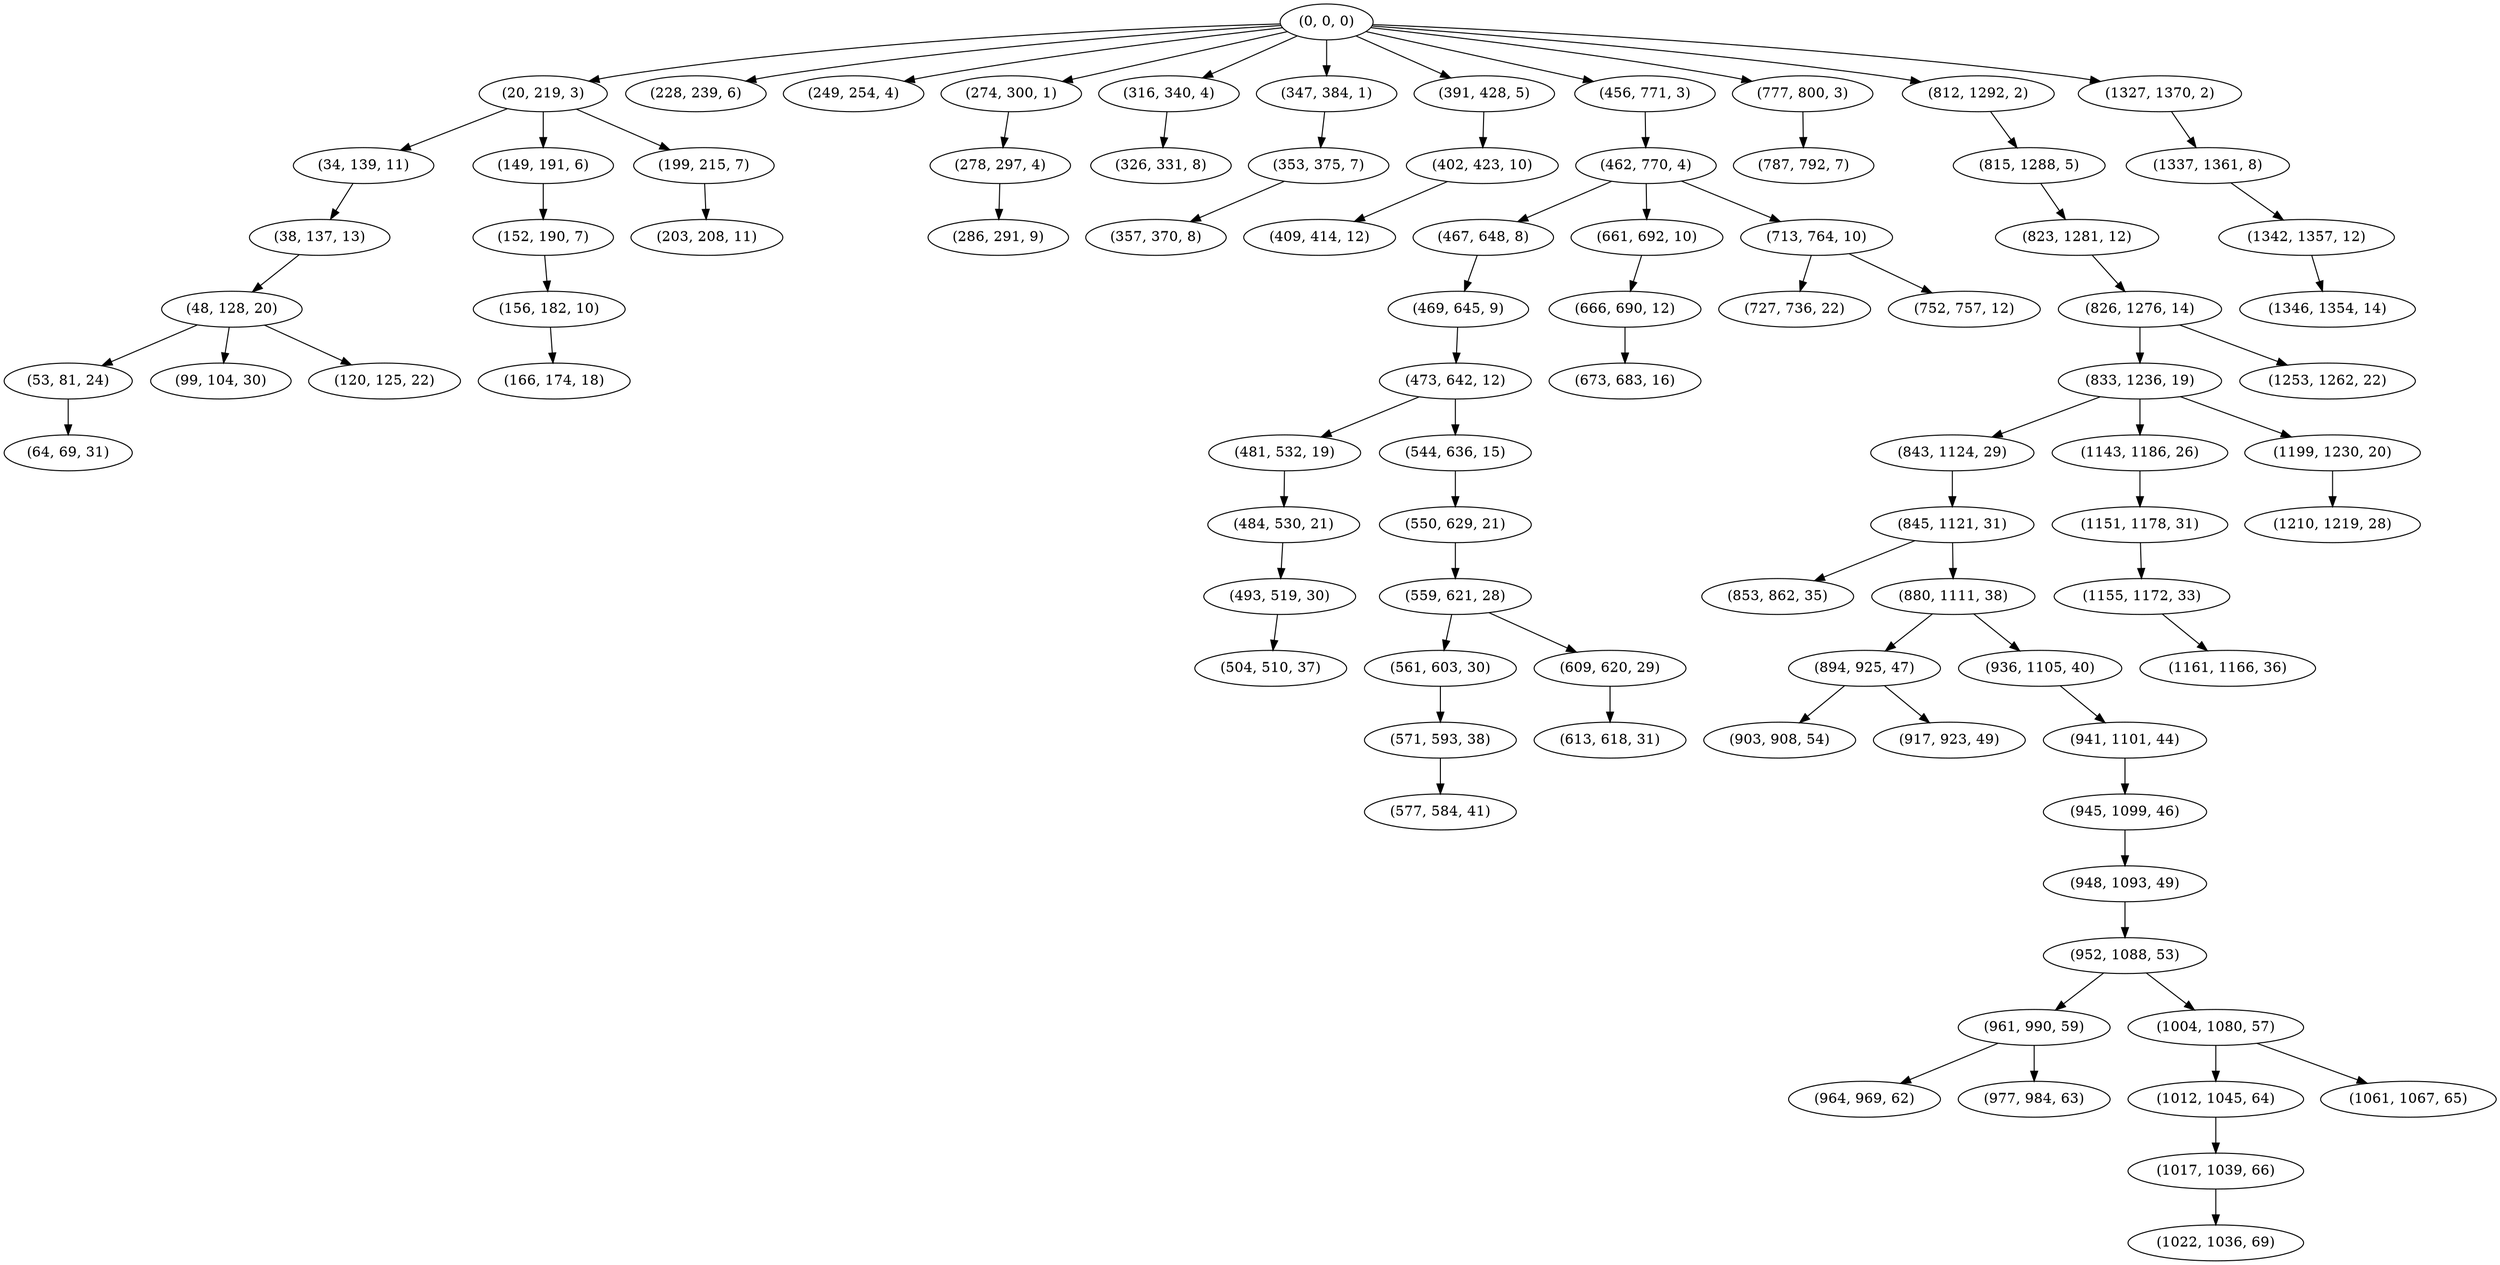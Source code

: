 digraph tree {
    "(0, 0, 0)";
    "(20, 219, 3)";
    "(34, 139, 11)";
    "(38, 137, 13)";
    "(48, 128, 20)";
    "(53, 81, 24)";
    "(64, 69, 31)";
    "(99, 104, 30)";
    "(120, 125, 22)";
    "(149, 191, 6)";
    "(152, 190, 7)";
    "(156, 182, 10)";
    "(166, 174, 18)";
    "(199, 215, 7)";
    "(203, 208, 11)";
    "(228, 239, 6)";
    "(249, 254, 4)";
    "(274, 300, 1)";
    "(278, 297, 4)";
    "(286, 291, 9)";
    "(316, 340, 4)";
    "(326, 331, 8)";
    "(347, 384, 1)";
    "(353, 375, 7)";
    "(357, 370, 8)";
    "(391, 428, 5)";
    "(402, 423, 10)";
    "(409, 414, 12)";
    "(456, 771, 3)";
    "(462, 770, 4)";
    "(467, 648, 8)";
    "(469, 645, 9)";
    "(473, 642, 12)";
    "(481, 532, 19)";
    "(484, 530, 21)";
    "(493, 519, 30)";
    "(504, 510, 37)";
    "(544, 636, 15)";
    "(550, 629, 21)";
    "(559, 621, 28)";
    "(561, 603, 30)";
    "(571, 593, 38)";
    "(577, 584, 41)";
    "(609, 620, 29)";
    "(613, 618, 31)";
    "(661, 692, 10)";
    "(666, 690, 12)";
    "(673, 683, 16)";
    "(713, 764, 10)";
    "(727, 736, 22)";
    "(752, 757, 12)";
    "(777, 800, 3)";
    "(787, 792, 7)";
    "(812, 1292, 2)";
    "(815, 1288, 5)";
    "(823, 1281, 12)";
    "(826, 1276, 14)";
    "(833, 1236, 19)";
    "(843, 1124, 29)";
    "(845, 1121, 31)";
    "(853, 862, 35)";
    "(880, 1111, 38)";
    "(894, 925, 47)";
    "(903, 908, 54)";
    "(917, 923, 49)";
    "(936, 1105, 40)";
    "(941, 1101, 44)";
    "(945, 1099, 46)";
    "(948, 1093, 49)";
    "(952, 1088, 53)";
    "(961, 990, 59)";
    "(964, 969, 62)";
    "(977, 984, 63)";
    "(1004, 1080, 57)";
    "(1012, 1045, 64)";
    "(1017, 1039, 66)";
    "(1022, 1036, 69)";
    "(1061, 1067, 65)";
    "(1143, 1186, 26)";
    "(1151, 1178, 31)";
    "(1155, 1172, 33)";
    "(1161, 1166, 36)";
    "(1199, 1230, 20)";
    "(1210, 1219, 28)";
    "(1253, 1262, 22)";
    "(1327, 1370, 2)";
    "(1337, 1361, 8)";
    "(1342, 1357, 12)";
    "(1346, 1354, 14)";
    "(0, 0, 0)" -> "(20, 219, 3)";
    "(0, 0, 0)" -> "(228, 239, 6)";
    "(0, 0, 0)" -> "(249, 254, 4)";
    "(0, 0, 0)" -> "(274, 300, 1)";
    "(0, 0, 0)" -> "(316, 340, 4)";
    "(0, 0, 0)" -> "(347, 384, 1)";
    "(0, 0, 0)" -> "(391, 428, 5)";
    "(0, 0, 0)" -> "(456, 771, 3)";
    "(0, 0, 0)" -> "(777, 800, 3)";
    "(0, 0, 0)" -> "(812, 1292, 2)";
    "(0, 0, 0)" -> "(1327, 1370, 2)";
    "(20, 219, 3)" -> "(34, 139, 11)";
    "(20, 219, 3)" -> "(149, 191, 6)";
    "(20, 219, 3)" -> "(199, 215, 7)";
    "(34, 139, 11)" -> "(38, 137, 13)";
    "(38, 137, 13)" -> "(48, 128, 20)";
    "(48, 128, 20)" -> "(53, 81, 24)";
    "(48, 128, 20)" -> "(99, 104, 30)";
    "(48, 128, 20)" -> "(120, 125, 22)";
    "(53, 81, 24)" -> "(64, 69, 31)";
    "(149, 191, 6)" -> "(152, 190, 7)";
    "(152, 190, 7)" -> "(156, 182, 10)";
    "(156, 182, 10)" -> "(166, 174, 18)";
    "(199, 215, 7)" -> "(203, 208, 11)";
    "(274, 300, 1)" -> "(278, 297, 4)";
    "(278, 297, 4)" -> "(286, 291, 9)";
    "(316, 340, 4)" -> "(326, 331, 8)";
    "(347, 384, 1)" -> "(353, 375, 7)";
    "(353, 375, 7)" -> "(357, 370, 8)";
    "(391, 428, 5)" -> "(402, 423, 10)";
    "(402, 423, 10)" -> "(409, 414, 12)";
    "(456, 771, 3)" -> "(462, 770, 4)";
    "(462, 770, 4)" -> "(467, 648, 8)";
    "(462, 770, 4)" -> "(661, 692, 10)";
    "(462, 770, 4)" -> "(713, 764, 10)";
    "(467, 648, 8)" -> "(469, 645, 9)";
    "(469, 645, 9)" -> "(473, 642, 12)";
    "(473, 642, 12)" -> "(481, 532, 19)";
    "(473, 642, 12)" -> "(544, 636, 15)";
    "(481, 532, 19)" -> "(484, 530, 21)";
    "(484, 530, 21)" -> "(493, 519, 30)";
    "(493, 519, 30)" -> "(504, 510, 37)";
    "(544, 636, 15)" -> "(550, 629, 21)";
    "(550, 629, 21)" -> "(559, 621, 28)";
    "(559, 621, 28)" -> "(561, 603, 30)";
    "(559, 621, 28)" -> "(609, 620, 29)";
    "(561, 603, 30)" -> "(571, 593, 38)";
    "(571, 593, 38)" -> "(577, 584, 41)";
    "(609, 620, 29)" -> "(613, 618, 31)";
    "(661, 692, 10)" -> "(666, 690, 12)";
    "(666, 690, 12)" -> "(673, 683, 16)";
    "(713, 764, 10)" -> "(727, 736, 22)";
    "(713, 764, 10)" -> "(752, 757, 12)";
    "(777, 800, 3)" -> "(787, 792, 7)";
    "(812, 1292, 2)" -> "(815, 1288, 5)";
    "(815, 1288, 5)" -> "(823, 1281, 12)";
    "(823, 1281, 12)" -> "(826, 1276, 14)";
    "(826, 1276, 14)" -> "(833, 1236, 19)";
    "(826, 1276, 14)" -> "(1253, 1262, 22)";
    "(833, 1236, 19)" -> "(843, 1124, 29)";
    "(833, 1236, 19)" -> "(1143, 1186, 26)";
    "(833, 1236, 19)" -> "(1199, 1230, 20)";
    "(843, 1124, 29)" -> "(845, 1121, 31)";
    "(845, 1121, 31)" -> "(853, 862, 35)";
    "(845, 1121, 31)" -> "(880, 1111, 38)";
    "(880, 1111, 38)" -> "(894, 925, 47)";
    "(880, 1111, 38)" -> "(936, 1105, 40)";
    "(894, 925, 47)" -> "(903, 908, 54)";
    "(894, 925, 47)" -> "(917, 923, 49)";
    "(936, 1105, 40)" -> "(941, 1101, 44)";
    "(941, 1101, 44)" -> "(945, 1099, 46)";
    "(945, 1099, 46)" -> "(948, 1093, 49)";
    "(948, 1093, 49)" -> "(952, 1088, 53)";
    "(952, 1088, 53)" -> "(961, 990, 59)";
    "(952, 1088, 53)" -> "(1004, 1080, 57)";
    "(961, 990, 59)" -> "(964, 969, 62)";
    "(961, 990, 59)" -> "(977, 984, 63)";
    "(1004, 1080, 57)" -> "(1012, 1045, 64)";
    "(1004, 1080, 57)" -> "(1061, 1067, 65)";
    "(1012, 1045, 64)" -> "(1017, 1039, 66)";
    "(1017, 1039, 66)" -> "(1022, 1036, 69)";
    "(1143, 1186, 26)" -> "(1151, 1178, 31)";
    "(1151, 1178, 31)" -> "(1155, 1172, 33)";
    "(1155, 1172, 33)" -> "(1161, 1166, 36)";
    "(1199, 1230, 20)" -> "(1210, 1219, 28)";
    "(1327, 1370, 2)" -> "(1337, 1361, 8)";
    "(1337, 1361, 8)" -> "(1342, 1357, 12)";
    "(1342, 1357, 12)" -> "(1346, 1354, 14)";
}
